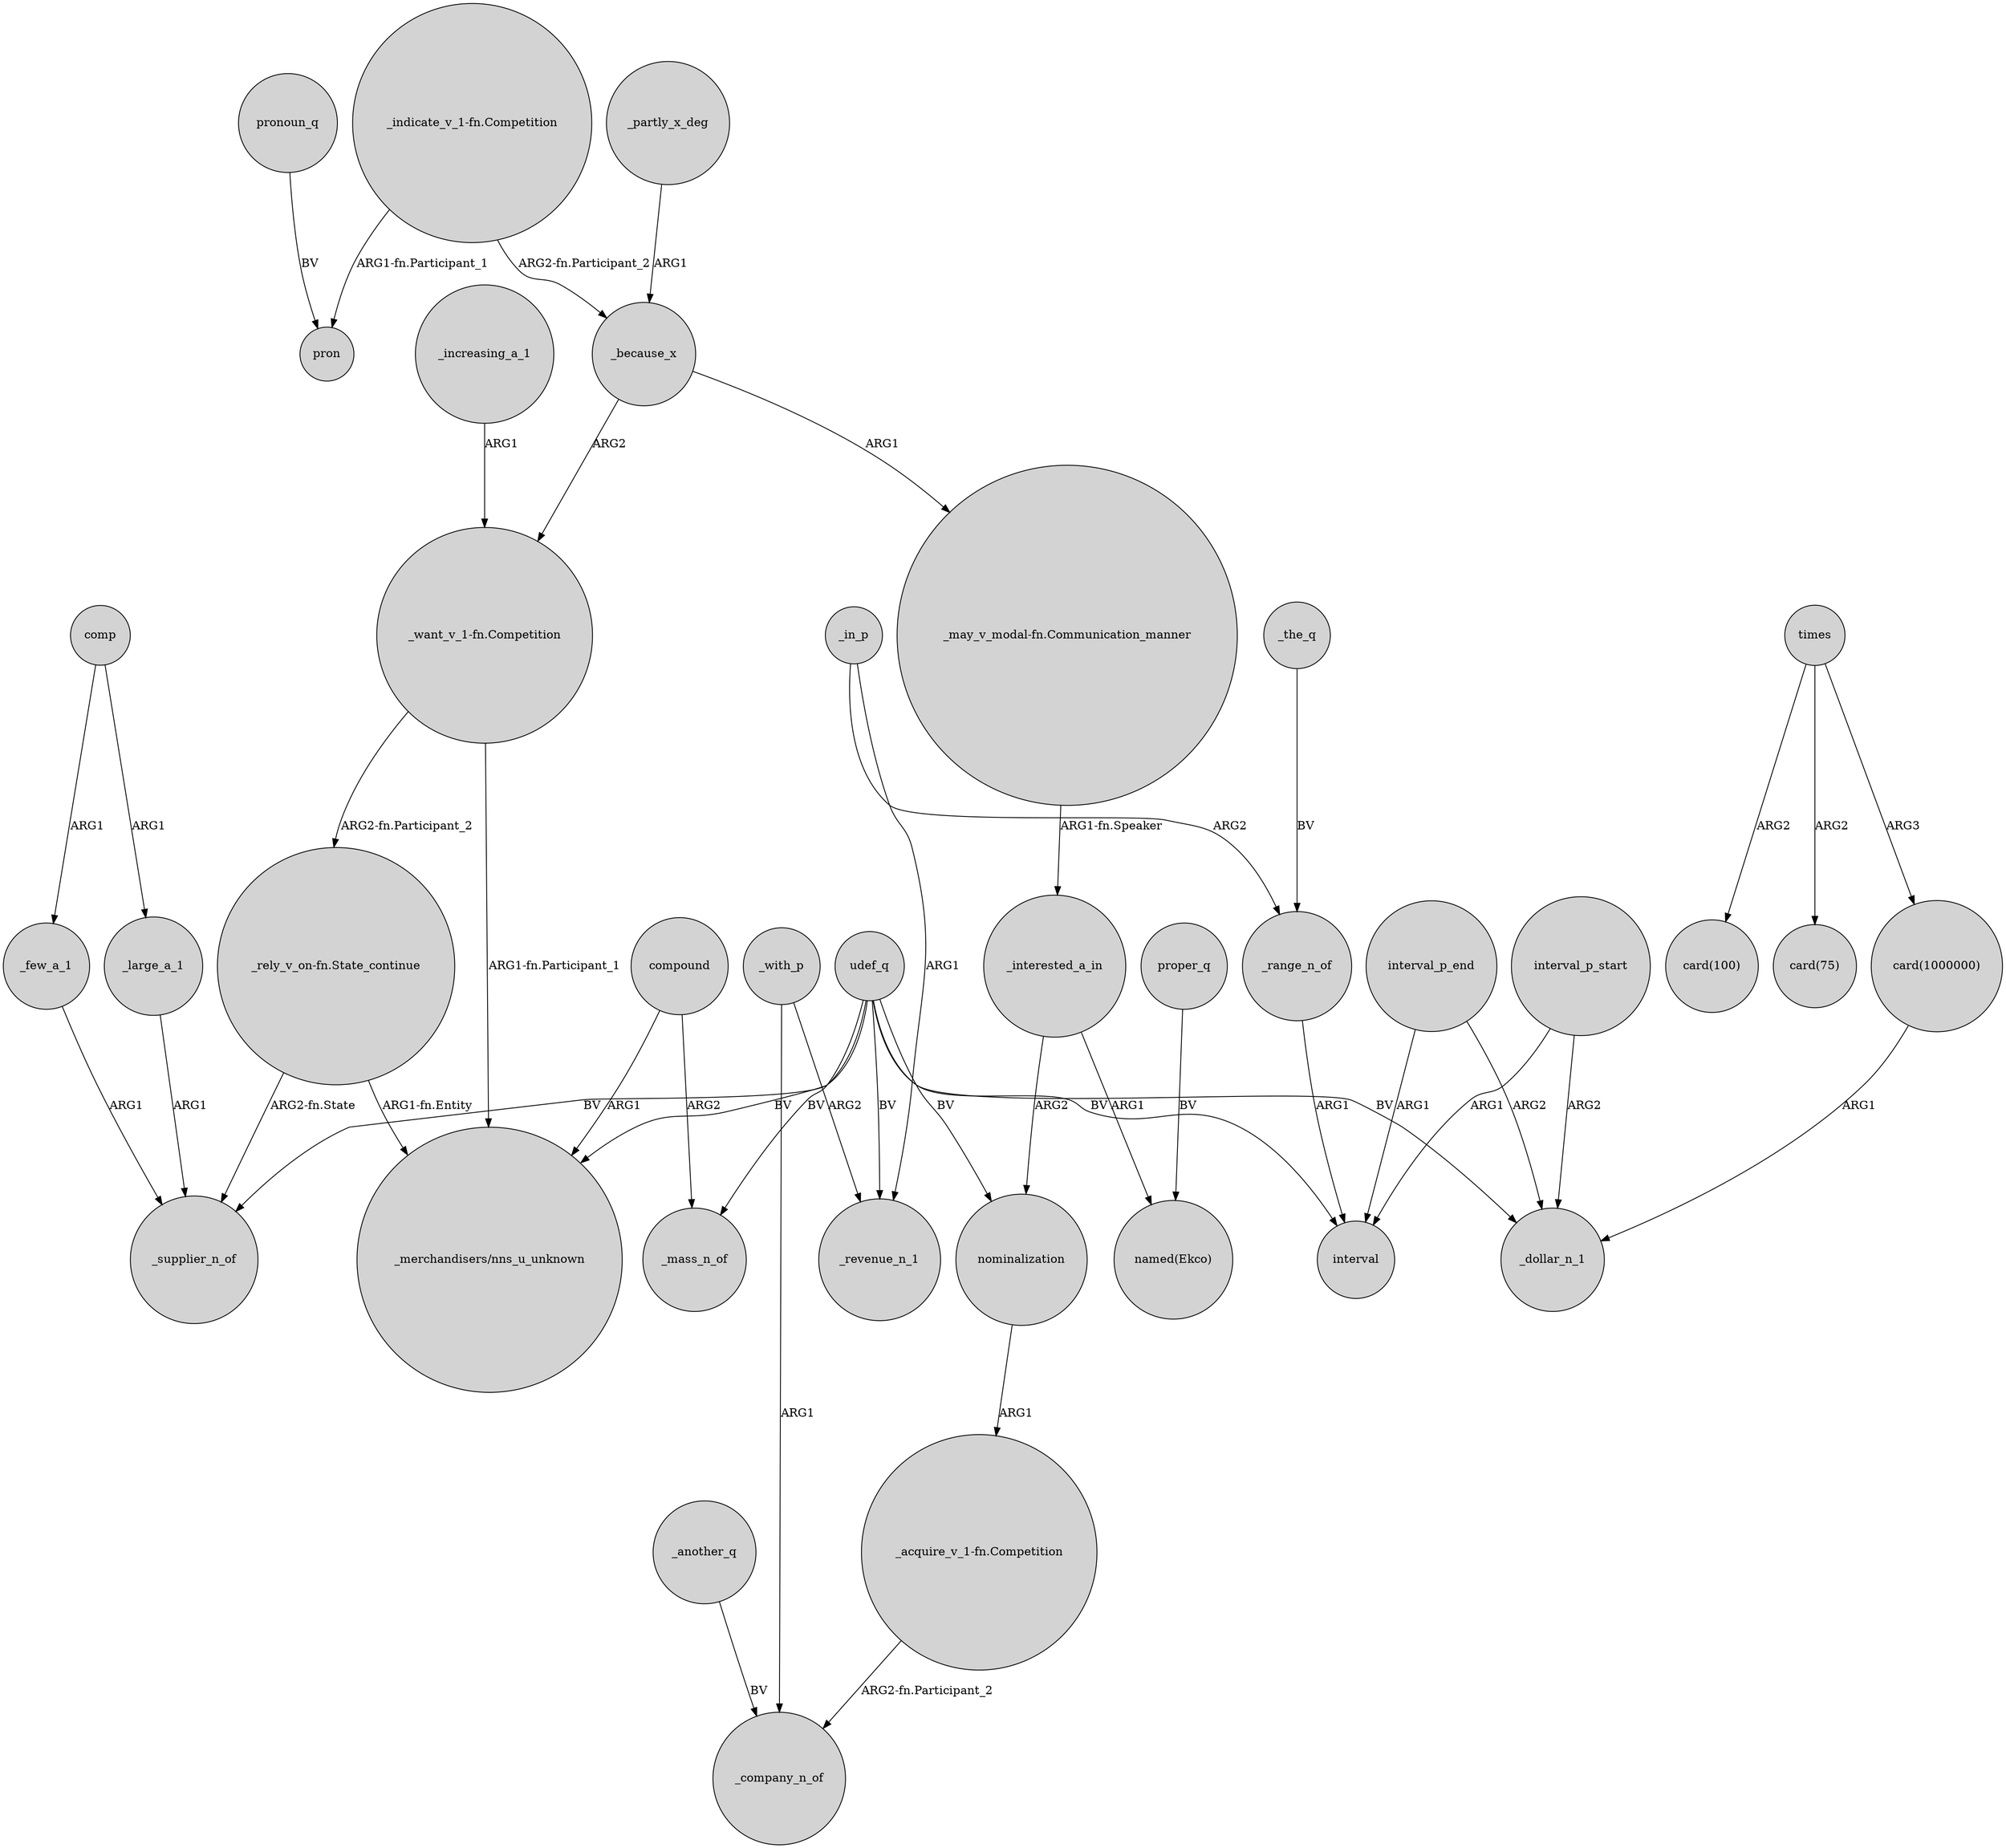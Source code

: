 digraph {
	node [shape=circle style=filled]
	_in_p -> _revenue_n_1 [label=ARG1]
	_large_a_1 -> _supplier_n_of [label=ARG1]
	_interested_a_in -> nominalization [label=ARG2]
	_another_q -> _company_n_of [label=BV]
	_range_n_of -> interval [label=ARG1]
	comp -> _large_a_1 [label=ARG1]
	_the_q -> _range_n_of [label=BV]
	"_indicate_v_1-fn.Competition" -> _because_x [label="ARG2-fn.Participant_2"]
	"_acquire_v_1-fn.Competition" -> _company_n_of [label="ARG2-fn.Participant_2"]
	udef_q -> nominalization [label=BV]
	times -> "card(1000000)" [label=ARG3]
	"_rely_v_on-fn.State_continue" -> "_merchandisers/nns_u_unknown" [label="ARG1-fn.Entity"]
	udef_q -> interval [label=BV]
	_interested_a_in -> "named(Ekco)" [label=ARG1]
	_in_p -> _range_n_of [label=ARG2]
	times -> "card(100)" [label=ARG2]
	interval_p_start -> interval [label=ARG1]
	_few_a_1 -> _supplier_n_of [label=ARG1]
	_because_x -> "_want_v_1-fn.Competition" [label=ARG2]
	udef_q -> _revenue_n_1 [label=BV]
	_partly_x_deg -> _because_x [label=ARG1]
	_increasing_a_1 -> "_want_v_1-fn.Competition" [label=ARG1]
	_with_p -> _company_n_of [label=ARG1]
	pronoun_q -> pron [label=BV]
	times -> "card(75)" [label=ARG2]
	"_rely_v_on-fn.State_continue" -> _supplier_n_of [label="ARG2-fn.State"]
	udef_q -> "_merchandisers/nns_u_unknown" [label=BV]
	proper_q -> "named(Ekco)" [label=BV]
	"_want_v_1-fn.Competition" -> "_rely_v_on-fn.State_continue" [label="ARG2-fn.Participant_2"]
	udef_q -> _dollar_n_1 [label=BV]
	compound -> _mass_n_of [label=ARG2]
	"_may_v_modal-fn.Communication_manner" -> _interested_a_in [label="ARG1-fn.Speaker"]
	"card(1000000)" -> _dollar_n_1 [label=ARG1]
	compound -> "_merchandisers/nns_u_unknown" [label=ARG1]
	interval_p_end -> interval [label=ARG1]
	udef_q -> _supplier_n_of [label=BV]
	_because_x -> "_may_v_modal-fn.Communication_manner" [label=ARG1]
	interval_p_end -> _dollar_n_1 [label=ARG2]
	udef_q -> _mass_n_of [label=BV]
	comp -> _few_a_1 [label=ARG1]
	"_want_v_1-fn.Competition" -> "_merchandisers/nns_u_unknown" [label="ARG1-fn.Participant_1"]
	nominalization -> "_acquire_v_1-fn.Competition" [label=ARG1]
	interval_p_start -> _dollar_n_1 [label=ARG2]
	_with_p -> _revenue_n_1 [label=ARG2]
	"_indicate_v_1-fn.Competition" -> pron [label="ARG1-fn.Participant_1"]
}
